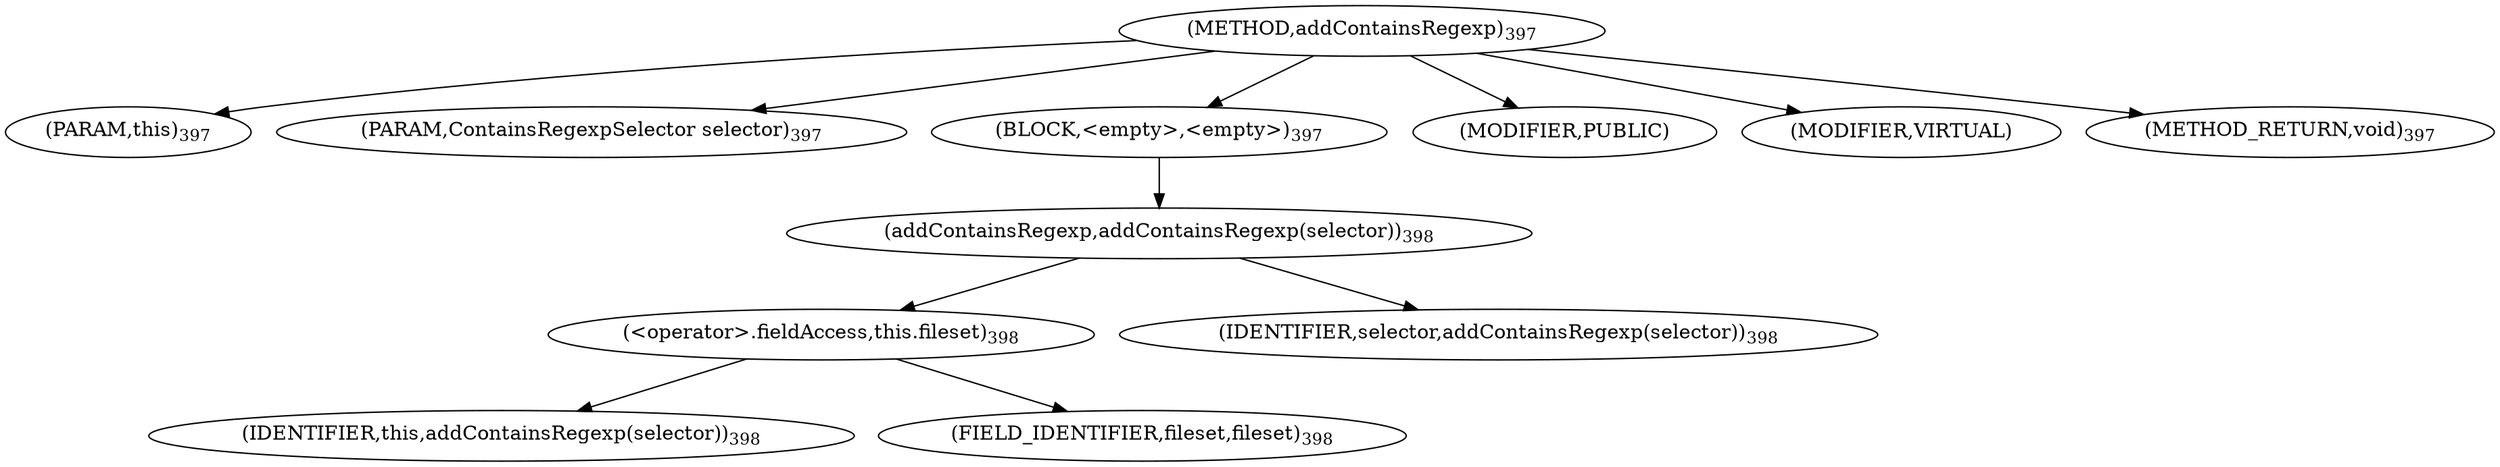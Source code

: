 digraph "addContainsRegexp" {  
"560" [label = <(METHOD,addContainsRegexp)<SUB>397</SUB>> ]
"561" [label = <(PARAM,this)<SUB>397</SUB>> ]
"562" [label = <(PARAM,ContainsRegexpSelector selector)<SUB>397</SUB>> ]
"563" [label = <(BLOCK,&lt;empty&gt;,&lt;empty&gt;)<SUB>397</SUB>> ]
"564" [label = <(addContainsRegexp,addContainsRegexp(selector))<SUB>398</SUB>> ]
"565" [label = <(&lt;operator&gt;.fieldAccess,this.fileset)<SUB>398</SUB>> ]
"566" [label = <(IDENTIFIER,this,addContainsRegexp(selector))<SUB>398</SUB>> ]
"567" [label = <(FIELD_IDENTIFIER,fileset,fileset)<SUB>398</SUB>> ]
"568" [label = <(IDENTIFIER,selector,addContainsRegexp(selector))<SUB>398</SUB>> ]
"569" [label = <(MODIFIER,PUBLIC)> ]
"570" [label = <(MODIFIER,VIRTUAL)> ]
"571" [label = <(METHOD_RETURN,void)<SUB>397</SUB>> ]
  "560" -> "561" 
  "560" -> "562" 
  "560" -> "563" 
  "560" -> "569" 
  "560" -> "570" 
  "560" -> "571" 
  "563" -> "564" 
  "564" -> "565" 
  "564" -> "568" 
  "565" -> "566" 
  "565" -> "567" 
}
